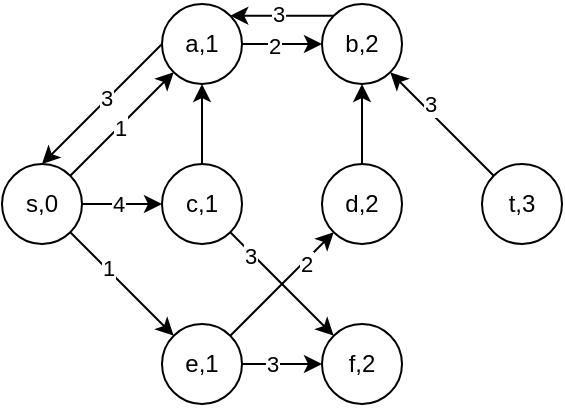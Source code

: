 <mxfile version="14.1.8" type="device"><diagram id="n3aAeAjF4Ahfh9AeAIy1" name="第 1 页"><mxGraphModel dx="541" dy="414" grid="1" gridSize="10" guides="1" tooltips="1" connect="1" arrows="1" fold="1" page="1" pageScale="1" pageWidth="827" pageHeight="1169" math="0" shadow="0"><root><mxCell id="0"/><mxCell id="1" parent="0"/><mxCell id="IkHhpHFZgQNd4Zdg-8Fa-8" style="rounded=0;orthogonalLoop=1;jettySize=auto;html=1;exitX=1;exitY=0;exitDx=0;exitDy=0;entryX=0;entryY=1;entryDx=0;entryDy=0;" parent="1" source="IkHhpHFZgQNd4Zdg-8Fa-1" target="IkHhpHFZgQNd4Zdg-8Fa-3" edge="1"><mxGeometry relative="1" as="geometry"/></mxCell><mxCell id="qdxDKpmDD84LNX2Uags9-1" value="1" style="edgeLabel;html=1;align=center;verticalAlign=middle;resizable=0;points=[];" parent="IkHhpHFZgQNd4Zdg-8Fa-8" vertex="1" connectable="0"><mxGeometry x="-0.051" y="-1" relative="1" as="geometry"><mxPoint as="offset"/></mxGeometry></mxCell><mxCell id="IkHhpHFZgQNd4Zdg-8Fa-9" style="edgeStyle=none;rounded=0;orthogonalLoop=1;jettySize=auto;html=1;exitX=1;exitY=1;exitDx=0;exitDy=0;entryX=0;entryY=0;entryDx=0;entryDy=0;" parent="1" source="IkHhpHFZgQNd4Zdg-8Fa-1" target="IkHhpHFZgQNd4Zdg-8Fa-2" edge="1"><mxGeometry relative="1" as="geometry"/></mxCell><mxCell id="qdxDKpmDD84LNX2Uags9-3" value="1" style="edgeLabel;html=1;align=center;verticalAlign=middle;resizable=0;points=[];" parent="IkHhpHFZgQNd4Zdg-8Fa-9" vertex="1" connectable="0"><mxGeometry x="-0.29" y="1" relative="1" as="geometry"><mxPoint as="offset"/></mxGeometry></mxCell><mxCell id="IkHhpHFZgQNd4Zdg-8Fa-21" style="edgeStyle=none;rounded=0;orthogonalLoop=1;jettySize=auto;html=1;exitX=1;exitY=0.5;exitDx=0;exitDy=0;entryX=0;entryY=0.5;entryDx=0;entryDy=0;" parent="1" source="IkHhpHFZgQNd4Zdg-8Fa-1" target="IkHhpHFZgQNd4Zdg-8Fa-18" edge="1"><mxGeometry relative="1" as="geometry"/></mxCell><mxCell id="qdxDKpmDD84LNX2Uags9-2" value="4" style="edgeLabel;html=1;align=center;verticalAlign=middle;resizable=0;points=[];" parent="IkHhpHFZgQNd4Zdg-8Fa-21" vertex="1" connectable="0"><mxGeometry x="-0.119" relative="1" as="geometry"><mxPoint as="offset"/></mxGeometry></mxCell><mxCell id="IkHhpHFZgQNd4Zdg-8Fa-1" value="s,0" style="ellipse;whiteSpace=wrap;html=1;aspect=fixed;" parent="1" vertex="1"><mxGeometry x="200" y="200" width="40" height="40" as="geometry"/></mxCell><mxCell id="IkHhpHFZgQNd4Zdg-8Fa-10" style="edgeStyle=none;rounded=0;orthogonalLoop=1;jettySize=auto;html=1;exitX=1;exitY=0.5;exitDx=0;exitDy=0;entryX=0;entryY=0.5;entryDx=0;entryDy=0;" parent="1" source="IkHhpHFZgQNd4Zdg-8Fa-2" target="IkHhpHFZgQNd4Zdg-8Fa-4" edge="1"><mxGeometry relative="1" as="geometry"/></mxCell><mxCell id="qdxDKpmDD84LNX2Uags9-10" value="3" style="edgeLabel;html=1;align=center;verticalAlign=middle;resizable=0;points=[];" parent="IkHhpHFZgQNd4Zdg-8Fa-10" vertex="1" connectable="0"><mxGeometry x="-0.262" y="3" relative="1" as="geometry"><mxPoint y="3" as="offset"/></mxGeometry></mxCell><mxCell id="IkHhpHFZgQNd4Zdg-8Fa-23" style="edgeStyle=none;rounded=0;orthogonalLoop=1;jettySize=auto;html=1;exitX=1;exitY=0;exitDx=0;exitDy=0;" parent="1" source="IkHhpHFZgQNd4Zdg-8Fa-2" target="IkHhpHFZgQNd4Zdg-8Fa-19" edge="1"><mxGeometry relative="1" as="geometry"/></mxCell><mxCell id="qdxDKpmDD84LNX2Uags9-9" value="2" style="edgeLabel;html=1;align=center;verticalAlign=middle;resizable=0;points=[];" parent="IkHhpHFZgQNd4Zdg-8Fa-23" vertex="1" connectable="0"><mxGeometry x="0.428" y="-1" relative="1" as="geometry"><mxPoint as="offset"/></mxGeometry></mxCell><mxCell id="IkHhpHFZgQNd4Zdg-8Fa-2" value="e,1" style="ellipse;whiteSpace=wrap;html=1;aspect=fixed;" parent="1" vertex="1"><mxGeometry x="280" y="280" width="40" height="40" as="geometry"/></mxCell><mxCell id="IkHhpHFZgQNd4Zdg-8Fa-25" style="edgeStyle=none;rounded=0;orthogonalLoop=1;jettySize=auto;html=1;exitX=1;exitY=0.5;exitDx=0;exitDy=0;entryX=0;entryY=0.5;entryDx=0;entryDy=0;" parent="1" source="IkHhpHFZgQNd4Zdg-8Fa-3" target="IkHhpHFZgQNd4Zdg-8Fa-20" edge="1"><mxGeometry relative="1" as="geometry"/></mxCell><mxCell id="qdxDKpmDD84LNX2Uags9-4" value="2" style="edgeLabel;html=1;align=center;verticalAlign=middle;resizable=0;points=[];" parent="IkHhpHFZgQNd4Zdg-8Fa-25" vertex="1" connectable="0"><mxGeometry x="-0.214" y="-1" relative="1" as="geometry"><mxPoint as="offset"/></mxGeometry></mxCell><mxCell id="ET8fvt_ArgizAuUvfKJz-1" style="rounded=0;orthogonalLoop=1;jettySize=auto;html=1;exitX=0;exitY=0.5;exitDx=0;exitDy=0;entryX=0.5;entryY=0;entryDx=0;entryDy=0;" edge="1" parent="1" source="IkHhpHFZgQNd4Zdg-8Fa-3" target="IkHhpHFZgQNd4Zdg-8Fa-1"><mxGeometry relative="1" as="geometry"/></mxCell><mxCell id="ET8fvt_ArgizAuUvfKJz-2" value="3" style="edgeLabel;html=1;align=center;verticalAlign=middle;resizable=0;points=[];" vertex="1" connectable="0" parent="ET8fvt_ArgizAuUvfKJz-1"><mxGeometry x="-0.064" y="-1" relative="1" as="geometry"><mxPoint as="offset"/></mxGeometry></mxCell><mxCell id="IkHhpHFZgQNd4Zdg-8Fa-3" value="a,1" style="ellipse;whiteSpace=wrap;html=1;aspect=fixed;" parent="1" vertex="1"><mxGeometry x="280" y="120" width="40" height="40" as="geometry"/></mxCell><mxCell id="IkHhpHFZgQNd4Zdg-8Fa-4" value="f,2" style="ellipse;whiteSpace=wrap;html=1;aspect=fixed;" parent="1" vertex="1"><mxGeometry x="360" y="280" width="40" height="40" as="geometry"/></mxCell><mxCell id="IkHhpHFZgQNd4Zdg-8Fa-7" value="t,3" style="ellipse;whiteSpace=wrap;html=1;aspect=fixed;" parent="1" vertex="1"><mxGeometry x="440" y="200" width="40" height="40" as="geometry"/></mxCell><mxCell id="IkHhpHFZgQNd4Zdg-8Fa-22" style="edgeStyle=none;rounded=0;orthogonalLoop=1;jettySize=auto;html=1;exitX=1;exitY=1;exitDx=0;exitDy=0;entryX=0;entryY=0;entryDx=0;entryDy=0;" parent="1" source="IkHhpHFZgQNd4Zdg-8Fa-18" target="IkHhpHFZgQNd4Zdg-8Fa-4" edge="1"><mxGeometry relative="1" as="geometry"/></mxCell><mxCell id="qdxDKpmDD84LNX2Uags9-8" value="3" style="edgeLabel;html=1;align=center;verticalAlign=middle;resizable=0;points=[];" parent="IkHhpHFZgQNd4Zdg-8Fa-22" vertex="1" connectable="0"><mxGeometry x="-0.594" y="-1" relative="1" as="geometry"><mxPoint as="offset"/></mxGeometry></mxCell><mxCell id="IkHhpHFZgQNd4Zdg-8Fa-24" style="edgeStyle=none;rounded=0;orthogonalLoop=1;jettySize=auto;html=1;exitX=0.5;exitY=0;exitDx=0;exitDy=0;entryX=0.5;entryY=1;entryDx=0;entryDy=0;" parent="1" source="IkHhpHFZgQNd4Zdg-8Fa-18" target="IkHhpHFZgQNd4Zdg-8Fa-3" edge="1"><mxGeometry relative="1" as="geometry"/></mxCell><mxCell id="IkHhpHFZgQNd4Zdg-8Fa-18" value="c,1" style="ellipse;whiteSpace=wrap;html=1;aspect=fixed;" parent="1" vertex="1"><mxGeometry x="280" y="200" width="40" height="40" as="geometry"/></mxCell><mxCell id="IkHhpHFZgQNd4Zdg-8Fa-26" style="edgeStyle=none;rounded=0;orthogonalLoop=1;jettySize=auto;html=1;exitX=0.5;exitY=0;exitDx=0;exitDy=0;entryX=0.5;entryY=1;entryDx=0;entryDy=0;" parent="1" source="IkHhpHFZgQNd4Zdg-8Fa-19" target="IkHhpHFZgQNd4Zdg-8Fa-20" edge="1"><mxGeometry relative="1" as="geometry"/></mxCell><mxCell id="IkHhpHFZgQNd4Zdg-8Fa-19" value="d,2" style="ellipse;whiteSpace=wrap;html=1;aspect=fixed;" parent="1" vertex="1"><mxGeometry x="360" y="200" width="40" height="40" as="geometry"/></mxCell><mxCell id="IkHhpHFZgQNd4Zdg-8Fa-29" style="edgeStyle=none;rounded=0;orthogonalLoop=1;jettySize=auto;html=1;exitX=0;exitY=0;exitDx=0;exitDy=0;entryX=1;entryY=1;entryDx=0;entryDy=0;" parent="1" source="IkHhpHFZgQNd4Zdg-8Fa-7" target="IkHhpHFZgQNd4Zdg-8Fa-20" edge="1"><mxGeometry relative="1" as="geometry"/></mxCell><mxCell id="qdxDKpmDD84LNX2Uags9-5" value="3" style="edgeLabel;html=1;align=center;verticalAlign=middle;resizable=0;points=[];" parent="IkHhpHFZgQNd4Zdg-8Fa-29" vertex="1" connectable="0"><mxGeometry x="-0.244" relative="1" as="geometry"><mxPoint x="-12.46" y="-16.46" as="offset"/></mxGeometry></mxCell><mxCell id="ET8fvt_ArgizAuUvfKJz-3" style="edgeStyle=none;rounded=0;orthogonalLoop=1;jettySize=auto;html=1;exitX=0;exitY=0;exitDx=0;exitDy=0;entryX=1;entryY=0;entryDx=0;entryDy=0;" edge="1" parent="1" source="IkHhpHFZgQNd4Zdg-8Fa-20" target="IkHhpHFZgQNd4Zdg-8Fa-3"><mxGeometry relative="1" as="geometry"/></mxCell><mxCell id="ET8fvt_ArgizAuUvfKJz-4" value="3" style="edgeLabel;html=1;align=center;verticalAlign=middle;resizable=0;points=[];" vertex="1" connectable="0" parent="ET8fvt_ArgizAuUvfKJz-3"><mxGeometry x="0.105" y="-1" relative="1" as="geometry"><mxPoint as="offset"/></mxGeometry></mxCell><mxCell id="IkHhpHFZgQNd4Zdg-8Fa-20" value="b,2" style="ellipse;whiteSpace=wrap;html=1;aspect=fixed;" parent="1" vertex="1"><mxGeometry x="360" y="120" width="40" height="40" as="geometry"/></mxCell></root></mxGraphModel></diagram></mxfile>